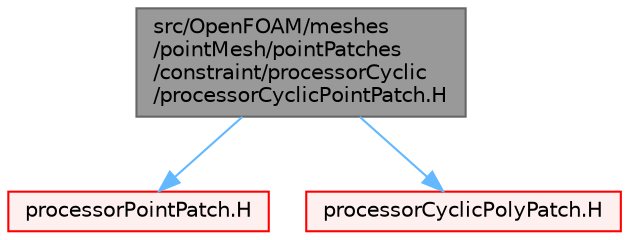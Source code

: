 digraph "src/OpenFOAM/meshes/pointMesh/pointPatches/constraint/processorCyclic/processorCyclicPointPatch.H"
{
 // LATEX_PDF_SIZE
  bgcolor="transparent";
  edge [fontname=Helvetica,fontsize=10,labelfontname=Helvetica,labelfontsize=10];
  node [fontname=Helvetica,fontsize=10,shape=box,height=0.2,width=0.4];
  Node1 [id="Node000001",label="src/OpenFOAM/meshes\l/pointMesh/pointPatches\l/constraint/processorCyclic\l/processorCyclicPointPatch.H",height=0.2,width=0.4,color="gray40", fillcolor="grey60", style="filled", fontcolor="black",tooltip=" "];
  Node1 -> Node2 [id="edge1_Node000001_Node000002",color="steelblue1",style="solid",tooltip=" "];
  Node2 [id="Node000002",label="processorPointPatch.H",height=0.2,width=0.4,color="red", fillcolor="#FFF0F0", style="filled",URL="$processorPointPatch_8H.html",tooltip=" "];
  Node1 -> Node290 [id="edge2_Node000001_Node000290",color="steelblue1",style="solid",tooltip=" "];
  Node290 [id="Node000290",label="processorCyclicPolyPatch.H",height=0.2,width=0.4,color="red", fillcolor="#FFF0F0", style="filled",URL="$processorCyclicPolyPatch_8H.html",tooltip=" "];
}
